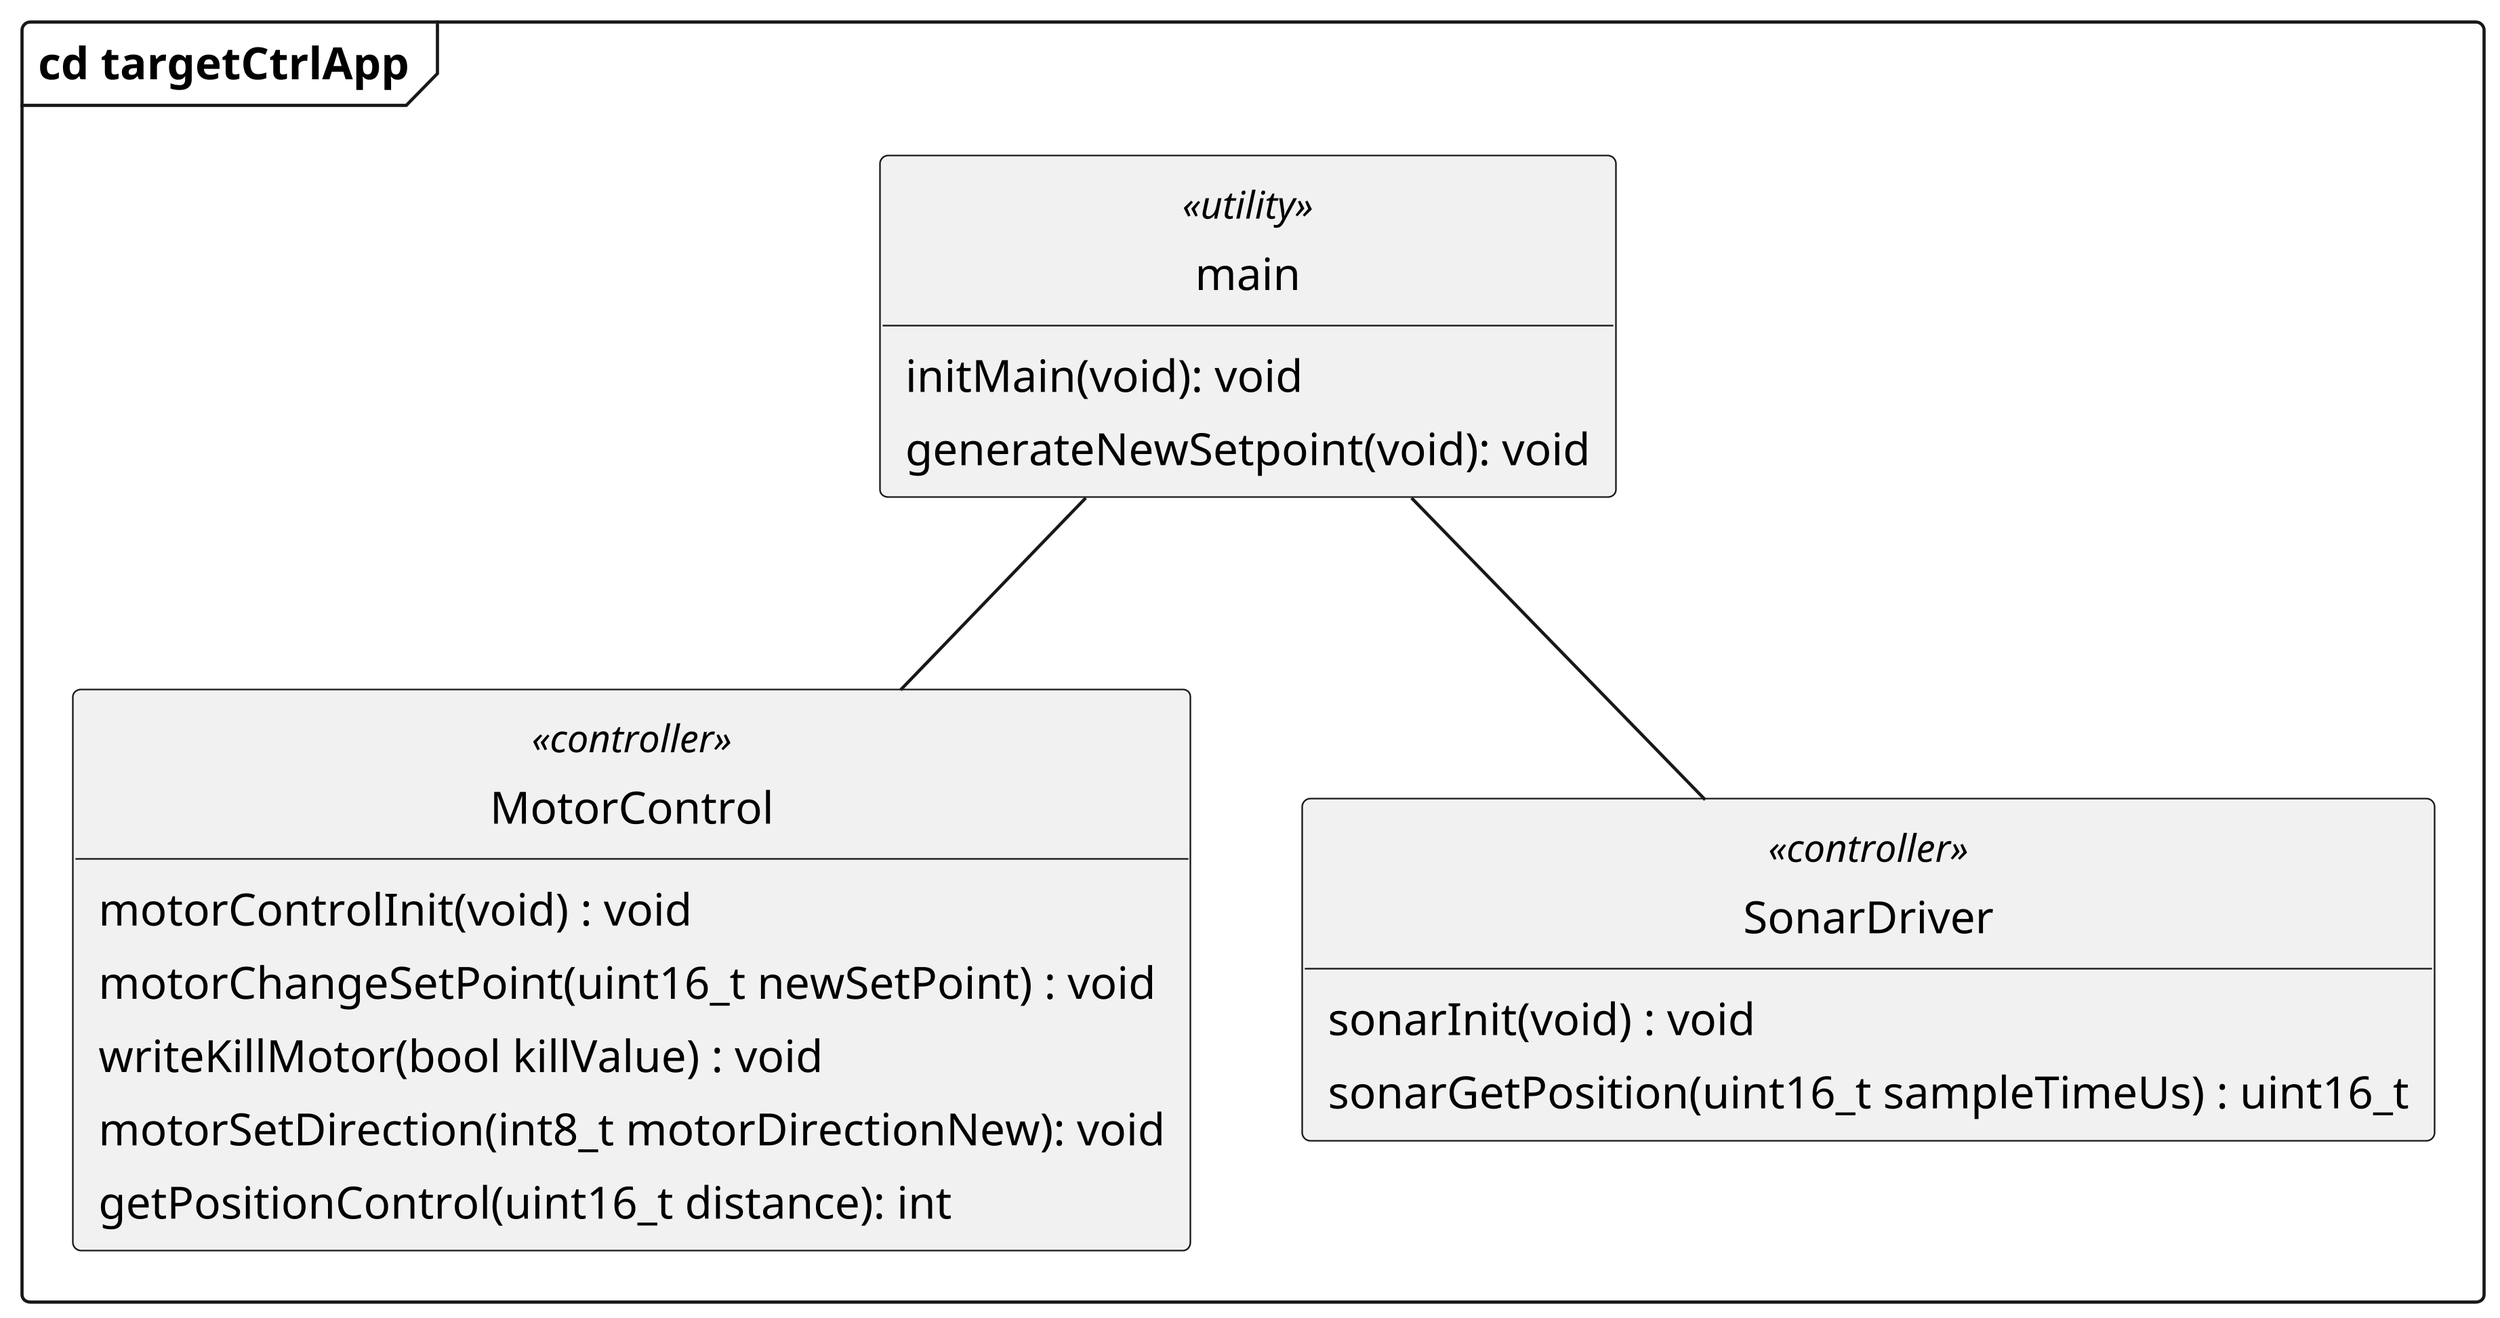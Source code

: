 ' WORK IN PROGRESS
@startuml targetCtrlApp_cd
scale 1.5
skinparam {
    monochrome true
    dpi 300
    padding 2
    packageStyle rectangle
    packageStyle frame
    shadowing false
    classAttributeIconSize 0
}
hide circle
hide empty members

frame "cd targetCtrlApp" {

    class main <<utility>> {
        initMain(void): void
        generateNewSetpoint(void): void
    }

    class MotorControl <<controller>> {
        motorControlInit(void) : void
        motorChangeSetPoint(uint16_t newSetPoint) : void
        writeKillMotor(bool killValue) : void
        motorSetDirection(int8_t motorDirectionNew): void
        getPositionControl(uint16_t distance): int
    }

    class SonarDriver <<controller>> {
        sonarInit(void) : void
        sonarGetPosition(uint16_t sampleTimeUs) : uint16_t
    }
}

main -- MotorControl
main -- SonarDriver

@enduml